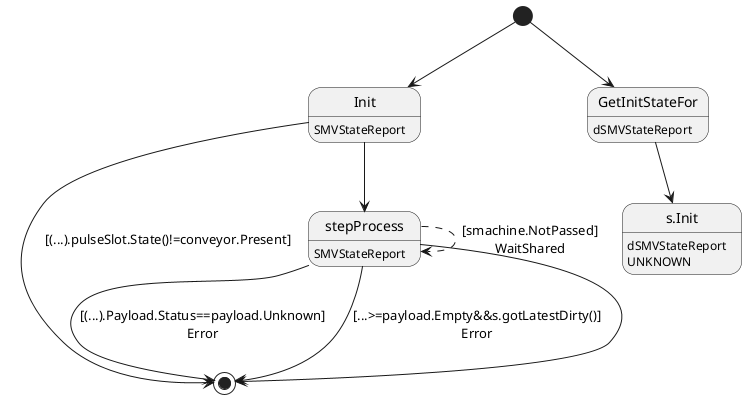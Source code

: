 @startuml
state "Init" as T01_S001
T01_S001 : SMVStateReport
[*] --> T01_S001
T01_S001 --> [*] : [(...).pulseSlot.State()!=conveyor.Present]
T01_S001 --> T01_S002
state "stepProcess" as T01_S002
T01_S002 : SMVStateReport
T01_S002 --> [*] : [(...).Payload.Status==payload.Unknown]\nError
T01_S002 --> [*] : [...>=payload.Empty&&s.gotLatestDirty()]\nError
T01_S002 --[dashed]> T01_S002 : [smachine.NotPassed]\nWaitShared
T01_S002 --> [*]
state "GetInitStateFor" as T00_S001
T00_S001 : dSMVStateReport
[*] --> T00_S001
state "s.Init" as T00_U001
T00_U001 : dSMVStateReport
T00_U001 : UNKNOWN 
T00_S001 --> T00_U001
@enduml
